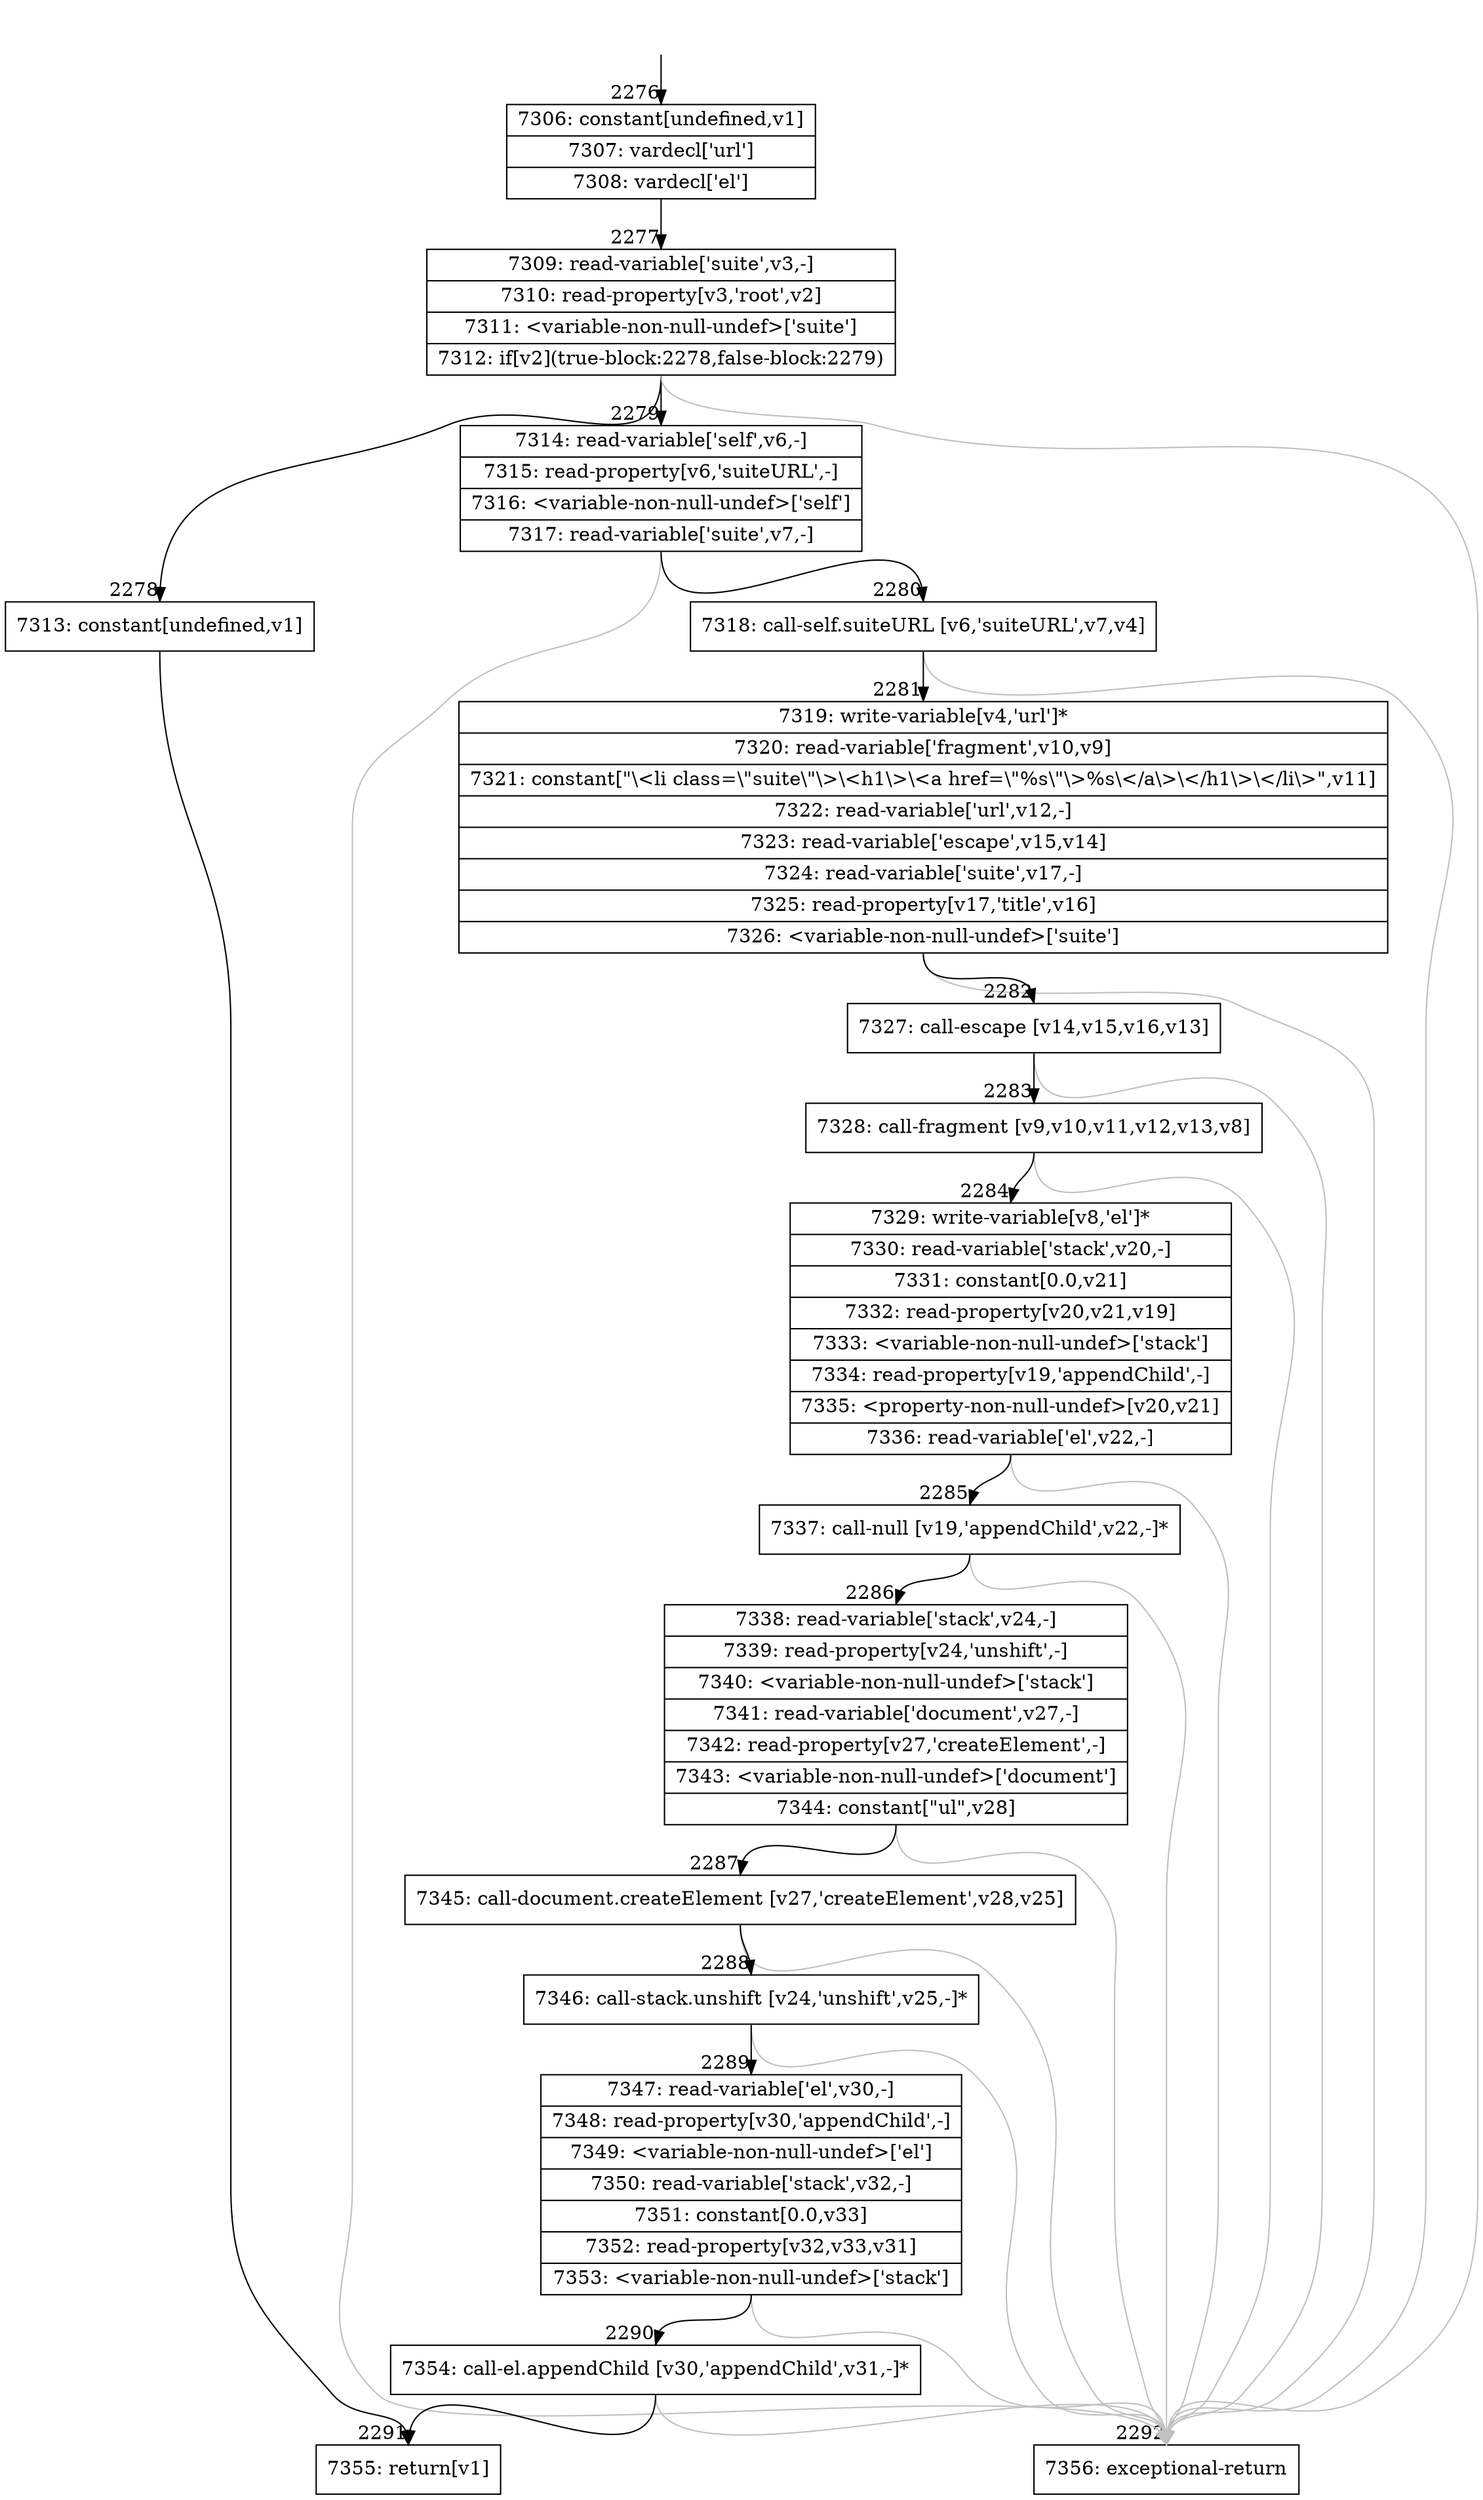 digraph {
rankdir="TD"
BB_entry204[shape=none,label=""];
BB_entry204 -> BB2276 [tailport=s, headport=n, headlabel="    2276"]
BB2276 [shape=record label="{7306: constant[undefined,v1]|7307: vardecl['url']|7308: vardecl['el']}" ] 
BB2276 -> BB2277 [tailport=s, headport=n, headlabel="      2277"]
BB2277 [shape=record label="{7309: read-variable['suite',v3,-]|7310: read-property[v3,'root',v2]|7311: \<variable-non-null-undef\>['suite']|7312: if[v2](true-block:2278,false-block:2279)}" ] 
BB2277 -> BB2278 [tailport=s, headport=n, headlabel="      2278"]
BB2277 -> BB2279 [tailport=s, headport=n, headlabel="      2279"]
BB2277 -> BB2292 [tailport=s, headport=n, color=gray, headlabel="      2292"]
BB2278 [shape=record label="{7313: constant[undefined,v1]}" ] 
BB2278 -> BB2291 [tailport=s, headport=n, headlabel="      2291"]
BB2279 [shape=record label="{7314: read-variable['self',v6,-]|7315: read-property[v6,'suiteURL',-]|7316: \<variable-non-null-undef\>['self']|7317: read-variable['suite',v7,-]}" ] 
BB2279 -> BB2280 [tailport=s, headport=n, headlabel="      2280"]
BB2279 -> BB2292 [tailport=s, headport=n, color=gray]
BB2280 [shape=record label="{7318: call-self.suiteURL [v6,'suiteURL',v7,v4]}" ] 
BB2280 -> BB2281 [tailport=s, headport=n, headlabel="      2281"]
BB2280 -> BB2292 [tailport=s, headport=n, color=gray]
BB2281 [shape=record label="{7319: write-variable[v4,'url']*|7320: read-variable['fragment',v10,v9]|7321: constant[\"\\\<li class=\\\"suite\\\"\\\>\\\<h1\\\>\\\<a href=\\\"%s\\\"\\\>%s\\\</a\\\>\\\</h1\\\>\\\</li\\\>\",v11]|7322: read-variable['url',v12,-]|7323: read-variable['escape',v15,v14]|7324: read-variable['suite',v17,-]|7325: read-property[v17,'title',v16]|7326: \<variable-non-null-undef\>['suite']}" ] 
BB2281 -> BB2282 [tailport=s, headport=n, headlabel="      2282"]
BB2281 -> BB2292 [tailport=s, headport=n, color=gray]
BB2282 [shape=record label="{7327: call-escape [v14,v15,v16,v13]}" ] 
BB2282 -> BB2283 [tailport=s, headport=n, headlabel="      2283"]
BB2282 -> BB2292 [tailport=s, headport=n, color=gray]
BB2283 [shape=record label="{7328: call-fragment [v9,v10,v11,v12,v13,v8]}" ] 
BB2283 -> BB2284 [tailport=s, headport=n, headlabel="      2284"]
BB2283 -> BB2292 [tailport=s, headport=n, color=gray]
BB2284 [shape=record label="{7329: write-variable[v8,'el']*|7330: read-variable['stack',v20,-]|7331: constant[0.0,v21]|7332: read-property[v20,v21,v19]|7333: \<variable-non-null-undef\>['stack']|7334: read-property[v19,'appendChild',-]|7335: \<property-non-null-undef\>[v20,v21]|7336: read-variable['el',v22,-]}" ] 
BB2284 -> BB2285 [tailport=s, headport=n, headlabel="      2285"]
BB2284 -> BB2292 [tailport=s, headport=n, color=gray]
BB2285 [shape=record label="{7337: call-null [v19,'appendChild',v22,-]*}" ] 
BB2285 -> BB2286 [tailport=s, headport=n, headlabel="      2286"]
BB2285 -> BB2292 [tailport=s, headport=n, color=gray]
BB2286 [shape=record label="{7338: read-variable['stack',v24,-]|7339: read-property[v24,'unshift',-]|7340: \<variable-non-null-undef\>['stack']|7341: read-variable['document',v27,-]|7342: read-property[v27,'createElement',-]|7343: \<variable-non-null-undef\>['document']|7344: constant[\"ul\",v28]}" ] 
BB2286 -> BB2287 [tailport=s, headport=n, headlabel="      2287"]
BB2286 -> BB2292 [tailport=s, headport=n, color=gray]
BB2287 [shape=record label="{7345: call-document.createElement [v27,'createElement',v28,v25]}" ] 
BB2287 -> BB2288 [tailport=s, headport=n, headlabel="      2288"]
BB2287 -> BB2292 [tailport=s, headport=n, color=gray]
BB2288 [shape=record label="{7346: call-stack.unshift [v24,'unshift',v25,-]*}" ] 
BB2288 -> BB2289 [tailport=s, headport=n, headlabel="      2289"]
BB2288 -> BB2292 [tailport=s, headport=n, color=gray]
BB2289 [shape=record label="{7347: read-variable['el',v30,-]|7348: read-property[v30,'appendChild',-]|7349: \<variable-non-null-undef\>['el']|7350: read-variable['stack',v32,-]|7351: constant[0.0,v33]|7352: read-property[v32,v33,v31]|7353: \<variable-non-null-undef\>['stack']}" ] 
BB2289 -> BB2290 [tailport=s, headport=n, headlabel="      2290"]
BB2289 -> BB2292 [tailport=s, headport=n, color=gray]
BB2290 [shape=record label="{7354: call-el.appendChild [v30,'appendChild',v31,-]*}" ] 
BB2290 -> BB2291 [tailport=s, headport=n]
BB2290 -> BB2292 [tailport=s, headport=n, color=gray]
BB2291 [shape=record label="{7355: return[v1]}" ] 
BB2292 [shape=record label="{7356: exceptional-return}" ] 
//#$~ 2755
}
